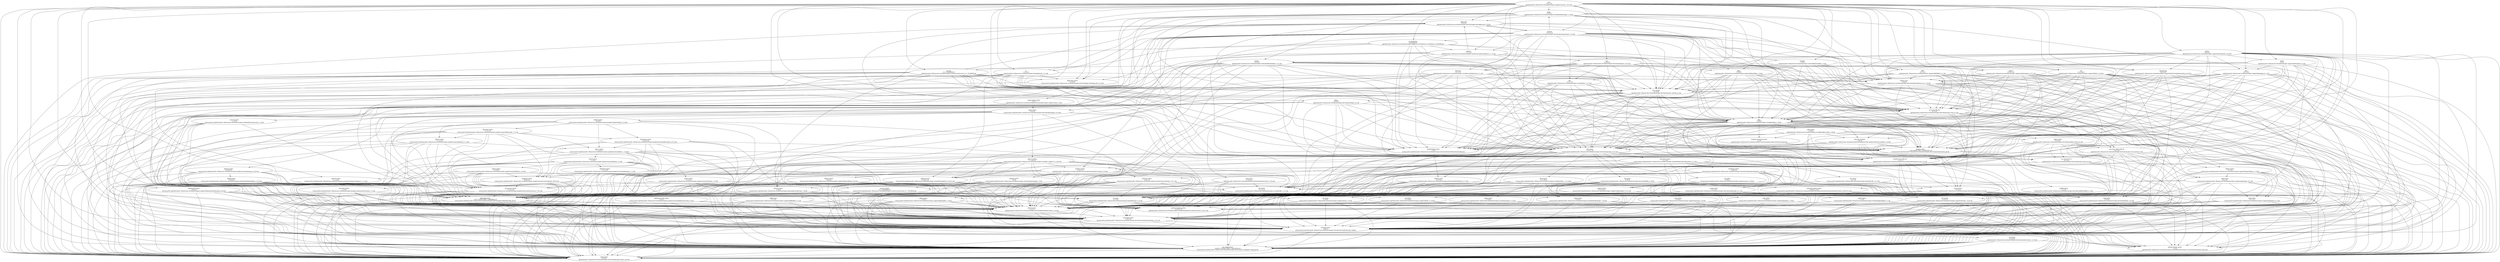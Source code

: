 digraph depends {
"alsa-lib-native" [label="alsa-lib-native\n:1.1.6-r0\nvirtual:native:/opt/dreyna/lts-18/layers/oe-core/meta/recipes-multimedia/alsa/alsa-lib_1.1.6.bb"]
"alsa-lib-native" -> "autoconf-native"
"alsa-lib-native" -> "automake-native"
"alsa-lib-native" -> "gnu-config-native"
"alsa-lib-native" -> "libtool-native"
"alsa-lib-native" -> "pkgconfig-native"
"alsa-lib-native" -> "quilt-native"
"attr-native" [label="attr-native\n:2.4.47-r0\nvirtual:native:/opt/dreyna/lts-18/layers/oe-core/meta/recipes-support/attr/attr_2.4.47.bb"]
"attr-native" -> "autoconf-native"
"attr-native" -> "automake-native"
"attr-native" -> "gettext-minimal-native"
"attr-native" -> "gnu-config-native"
"attr-native" -> "libtool-native"
"attr-native" -> "quilt-native"
"autoconf-archive-native" [label="autoconf-archive-native\n:2018.03.13-r0\nvirtual:native:/opt/dreyna/lts-18/layers/oe-core/meta/recipes-devtools/autoconf-archive/autoconf-archive_2018.03.13.bb"]
"autoconf-archive-native" -> "autoconf-native"
"autoconf-archive-native" -> "automake-native"
"autoconf-archive-native" -> "gnu-config-native"
"autoconf-archive-native" -> "libtool-native"
"autoconf-archive-native" -> "quilt-native"
"autoconf-archive-native" -> "xz-native"
"autoconf-native" [label="autoconf-native\n:2.69-r11\nvirtual:native:/opt/dreyna/lts-18/layers/oe-core/meta/recipes-devtools/autoconf/autoconf_2.69.bb"]
"autoconf-native" -> "gnu-config-native"
"autoconf-native" -> "m4-native"
"autoconf-native" -> "quilt-native"
"autoconf-native" -> "texinfo-dummy-native"
"automake-native" [label="automake-native\n:1.16.1-r0\nvirtual:native:/opt/dreyna/lts-18/layers/oe-core/meta/recipes-devtools/automake/automake_1.16.1.bb"]
"automake-native" -> "autoconf-native"
"automake-native" -> "quilt-native"
"automake-native" -> "texinfo-dummy-native"
"binutils-cross-x86_64" [label="binutils-cross-x86_64\n:2.31-r0\n/opt/dreyna/lts-18/layers/oe-core/meta/recipes-devtools/binutils/binutils-cross_2.31.bb"]
"binutils-cross-x86_64" -> "autoconf-native"
"binutils-cross-x86_64" -> "bison-native"
"binutils-cross-x86_64" -> "flex-native"
"binutils-cross-x86_64" -> "gnu-config-native"
"binutils-cross-x86_64" -> "quilt-native"
"binutils-cross-x86_64" -> "texinfo-dummy-native"
"binutils-cross-x86_64" -> "zlib-native"
"bison-native" [label="bison-native\n:3.0.4-r0\nvirtual:native:/opt/dreyna/lts-18/layers/oe-core/meta/recipes-devtools/bison/bison_3.0.4.bb"]
"bison-native" -> "autoconf-native"
"bison-native" -> "automake-native"
"bison-native" -> "flex-native"
"bison-native" -> "gettext-minimal-native"
"bison-native" -> "gnu-config-native"
"bison-native" -> "libtool-native"
"bison-native" -> "quilt-native"
"bison-native" -> "texinfo-dummy-native"
"bison-native" -> "xz-native"
"bzip2" [label="bzip2\n:1.0.6-r5\n/opt/dreyna/lts-18/layers/oe-core/meta/recipes-extended/bzip2/bzip2_1.0.6.bb"]
"bzip2" -> "autoconf-native"
"bzip2" -> "automake-native"
"bzip2" -> "binutils-cross-x86_64"
"bzip2" -> "dwarfsrcfiles-native"
"bzip2" -> "gcc-cross-x86_64"
"bzip2" -> "gcc-runtime"
"bzip2" -> "glibc"
"bzip2" -> "gnu-config-native"
"bzip2" -> "libtool-cross"
"bzip2" -> "libtool-native"
"bzip2" -> "opkg-utils"
"bzip2" -> "opkg-utils-native"
"bzip2" -> "pseudo-native"
"bzip2" -> "quilt-native"
"bzip2" -> "rpm-native"
"bzip2-native" [label="bzip2-native\n:1.0.6-r5\nvirtual:native:/opt/dreyna/lts-18/layers/oe-core/meta/recipes-extended/bzip2/bzip2_1.0.6.bb"]
"bzip2-native" -> "autoconf-native"
"bzip2-native" -> "automake-native"
"bzip2-native" -> "gnu-config-native"
"bzip2-native" -> "libtool-native"
"bzip2-native" -> "quilt-native"
"ca-certificates" [label="ca-certificates\n:20180409-r0\n/opt/dreyna/lts-18/layers/oe-core/meta/recipes-support/ca-certificates/ca-certificates_20180409.bb"]
"ca-certificates" -> "debianutils-native"
"ca-certificates" -> "dwarfsrcfiles-native"
"ca-certificates" -> "gcc-cross-x86_64"
"ca-certificates" -> "gcc-runtime"
"ca-certificates" -> "glibc"
"ca-certificates" -> "openssl"
"ca-certificates" -> "openssl-native"
"ca-certificates" -> "pseudo-native"
"ca-certificates" -> "quilt-native"
"ca-certificates" -> "rpm-native"
"curl" [label="curl\n:7.61.0-r0\n/opt/dreyna/lts-18/layers/oe-core/meta/recipes-support/curl/curl_7.61.0.bb"]
"curl" -> "autoconf-native"
"curl" -> "automake-native"
"curl" -> "binutils-cross-x86_64"
"curl" -> "bzip2"
"curl" -> "ca-certificates"
"curl" -> "db"
"curl" -> "dwarfsrcfiles-native"
"curl" -> "gcc-cross-x86_64"
"curl" -> "gcc-runtime"
"curl" -> "gdbm"
"curl" -> "glibc"
"curl" -> "gmp"
"curl" -> "gnu-config-native"
"curl" -> "gnutls"
"curl" -> "libffi"
"curl" -> "libgcc"
"curl" -> "libidn2"
"curl" -> "libtool-cross"
"curl" -> "libtool-native"
"curl" -> "libunistring"
"curl" -> "libxcrypt"
"curl" -> "linux-libc-headers"
"curl" -> "ncurses"
"curl" -> "nettle"
"curl" -> "openssl"
"curl" -> "opkg-utils"
"curl" -> "opkg-utils-native"
"curl" -> "perl"
"curl" -> "pkgconfig-native"
"curl" -> "pseudo-native"
"curl" -> "python3"
"curl" -> "quilt-native"
"curl" -> "readline"
"curl" -> "rpm-native"
"curl" -> "sqlite3"
"curl" -> "xz"
"curl" -> "zlib"
"db" [label="db\n1:5.3.28-r1\n/opt/dreyna/lts-18/layers/oe-core/meta/recipes-support/db/db_5.3.28.bb"]
"db" -> "autoconf-native"
"db" -> "automake-native"
"db" -> "binutils-cross-x86_64"
"db" -> "dwarfsrcfiles-native"
"db" -> "gcc-cross-x86_64"
"db" -> "gcc-runtime"
"db" -> "glibc"
"db" -> "gnu-config-native"
"db" -> "libtool-cross"
"db" -> "libtool-native"
"db" -> "pseudo-native"
"db" -> "quilt-native"
"db" -> "rpm-native"
"db-native" [label="db-native\n1:5.3.28-r1\nvirtual:native:/opt/dreyna/lts-18/layers/oe-core/meta/recipes-support/db/db_5.3.28.bb"]
"db-native" -> "autoconf-native"
"db-native" -> "automake-native"
"db-native" -> "gnu-config-native"
"db-native" -> "libtool-native"
"db-native" -> "quilt-native"
"dbus-native" [label="dbus-native\n:1.12.10-r0\nvirtual:native:/opt/dreyna/lts-18/layers/oe-core/meta/recipes-core/dbus/dbus_1.12.10.bb"]
"dbus-native" -> "autoconf-archive-native"
"dbus-native" -> "autoconf-native"
"dbus-native" -> "automake-native"
"dbus-native" -> "expat-native"
"dbus-native" -> "gettext-minimal-native"
"dbus-native" -> "gnu-config-native"
"dbus-native" -> "libtool-native"
"dbus-native" -> "pkgconfig-native"
"dbus-native" -> "quilt-native"
"debianutils-native" [label="debianutils-native\n:4.8.6-r0\nvirtual:native:/opt/dreyna/lts-18/layers/oe-core/meta/recipes-support/debianutils/debianutils_4.8.6.bb"]
"debianutils-native" -> "autoconf-native"
"debianutils-native" -> "automake-native"
"debianutils-native" -> "gnu-config-native"
"debianutils-native" -> "libtool-native"
"debianutils-native" -> "quilt-native"
"debianutils-native" -> "xz-native"
"dtc-native" [label="dtc-native\n:1.4.7-r0\nvirtual:native:/opt/dreyna/lts-18/layers/oe-core/meta/recipes-kernel/dtc/dtc_1.4.7.bb"]
"dtc-native" -> "bison-native"
"dtc-native" -> "flex-native"
"dtc-native" -> "quilt-native"
"dwarfsrcfiles-native" [label="dwarfsrcfiles-native\n:1.0-r0\nvirtual:native:/opt/dreyna/lts-18/layers/oe-core/meta/recipes-devtools/dwarfsrcfiles/dwarfsrcfiles.bb"]
"dwarfsrcfiles-native" -> "elfutils-native"
"dwarfsrcfiles-native" -> "quilt-native"
"e2fsprogs-native" [label="e2fsprogs-native\n:1.44.3-r0\nvirtual:native:/opt/dreyna/lts-18/layers/oe-core/meta/recipes-devtools/e2fsprogs/e2fsprogs_1.44.3.bb"]
"e2fsprogs-native" -> "attr-native"
"e2fsprogs-native" -> "autoconf-native"
"e2fsprogs-native" -> "automake-native"
"e2fsprogs-native" -> "gettext-minimal-native"
"e2fsprogs-native" -> "gnu-config-native"
"e2fsprogs-native" -> "libtool-native"
"e2fsprogs-native" -> "pkgconfig-native"
"e2fsprogs-native" -> "quilt-native"
"e2fsprogs-native" -> "texinfo-dummy-native"
"e2fsprogs-native" -> "util-linux-native"
"elfutils-native" [label="elfutils-native\n:0.175-r0\nvirtual:native:/opt/dreyna/lts-18/layers/oe-core/meta/recipes-devtools/elfutils/elfutils_0.175.bb"]
"elfutils-native" -> "autoconf-native"
"elfutils-native" -> "automake-native"
"elfutils-native" -> "gettext-minimal-native"
"elfutils-native" -> "gnu-config-native"
"elfutils-native" -> "libtool-native"
"elfutils-native" -> "quilt-native"
"elfutils-native" -> "zlib-native"
"expat-native" [label="expat-native\n:2.2.6-r0\nvirtual:native:/opt/dreyna/lts-18/layers/oe-core/meta/recipes-core/expat/expat_2.2.6.bb"]
"expat-native" -> "autoconf-native"
"expat-native" -> "automake-native"
"expat-native" -> "gnu-config-native"
"expat-native" -> "libtool-native"
"expat-native" -> "quilt-native"
"file-native" [label="file-native\n:5.34-r0\nvirtual:native:/opt/dreyna/lts-18/layers/oe-core/meta/recipes-devtools/file/file_5.34.bb"]
"file-native" -> "autoconf-native"
"file-native" -> "automake-native"
"file-native" -> "gnu-config-native"
"file-native" -> "libtool-native"
"file-native" -> "quilt-native"
"file-native" -> "zlib-native"
"flex-native" [label="flex-native\n:2.6.0-r0\nvirtual:native:/opt/dreyna/lts-18/layers/oe-core/meta/recipes-devtools/flex/flex_2.6.0.bb"]
"flex-native" -> "autoconf-native"
"flex-native" -> "automake-native"
"flex-native" -> "gettext-minimal-native"
"flex-native" -> "gnu-config-native"
"flex-native" -> "libtool-native"
"flex-native" -> "quilt-native"
"flex-native" -> "texinfo-dummy-native"
"gcc-cross-initial-x86_64" [label="gcc-cross-initial-x86_64\n:8.2.0-r0\n/opt/dreyna/lts-18/layers/oe-core/meta/recipes-devtools/gcc/gcc-cross-initial_8.2.bb"]
"gcc-cross-initial-x86_64" -> "autoconf-native"
"gcc-cross-initial-x86_64" -> "binutils-cross-x86_64"
"gcc-cross-initial-x86_64" -> "flex-native"
"gcc-cross-initial-x86_64" -> "gcc-source-8.2.0"
"gcc-cross-initial-x86_64" -> "gmp-native"
"gcc-cross-initial-x86_64" -> "gnu-config-native"
"gcc-cross-initial-x86_64" -> "libmpc-native"
"gcc-cross-initial-x86_64" -> "mpfr-native"
"gcc-cross-initial-x86_64" -> "texinfo-dummy-native"
"gcc-cross-initial-x86_64" -> "zlib-native"
"gcc-cross-x86_64" [label="gcc-cross-x86_64\n:8.2.0-r0\n/opt/dreyna/lts-18/layers/oe-core/meta/recipes-devtools/gcc/gcc-cross_8.2.bb"]
"gcc-cross-x86_64" -> "autoconf-native"
"gcc-cross-x86_64" -> "automake-native"
"gcc-cross-x86_64" -> "binutils-cross-x86_64"
"gcc-cross-x86_64" -> "flex-native"
"gcc-cross-x86_64" -> "gcc-source-8.2.0"
"gcc-cross-x86_64" -> "glibc"
"gcc-cross-x86_64" -> "gmp-native"
"gcc-cross-x86_64" -> "gnu-config-native"
"gcc-cross-x86_64" -> "libmpc-native"
"gcc-cross-x86_64" -> "libtool-native"
"gcc-cross-x86_64" -> "linux-libc-headers"
"gcc-cross-x86_64" -> "mpfr-native"
"gcc-cross-x86_64" -> "texinfo-dummy-native"
"gcc-cross-x86_64" -> "zlib-native"
"gcc-runtime" [label="gcc-runtime\n:8.2.0-r0\n/opt/dreyna/lts-18/layers/oe-core/meta/recipes-devtools/gcc/gcc-runtime_8.2.bb"]
"gcc-runtime" -> "autoconf-native"
"gcc-runtime" -> "automake-native"
"gcc-runtime" -> "binutils-cross-x86_64"
"gcc-runtime" -> "dwarfsrcfiles-native"
"gcc-runtime" -> "gcc-cross-x86_64"
"gcc-runtime" -> "gcc-source-8.2.0"
"gcc-runtime" -> "glibc"
"gcc-runtime" -> "gnu-config-native"
"gcc-runtime" -> "libgcc"
"gcc-runtime" -> "libtool-native"
"gcc-runtime" -> "pseudo-native"
"gcc-runtime" -> "rpm-native"
"gcc-source-8.2.0" [label="gcc-source-8.2.0\n:8.2.0-r0\n/opt/dreyna/lts-18/layers/oe-core/meta/recipes-devtools/gcc/gcc-source_8.2.bb"]
"gcc-source-8.2.0" -> "autoconf-native"
"gcc-source-8.2.0" -> "gnu-config-native"
"gcc-source-8.2.0" -> "quilt-native"
"gcc-source-8.2.0" -> "xz-native"
"gdbm" [label="gdbm\n:1.18-r0\n/opt/dreyna/lts-18/layers/oe-core/meta/recipes-support/gdbm/gdbm_1.18.bb"]
"gdbm" -> "autoconf-native"
"gdbm" -> "automake-native"
"gdbm" -> "binutils-cross-x86_64"
"gdbm" -> "dwarfsrcfiles-native"
"gdbm" -> "gcc-cross-x86_64"
"gdbm" -> "gcc-runtime"
"gdbm" -> "gettext-native"
"gdbm" -> "glibc"
"gdbm" -> "gnu-config-native"
"gdbm" -> "libtool-cross"
"gdbm" -> "libtool-native"
"gdbm" -> "pseudo-native"
"gdbm" -> "quilt-native"
"gdbm" -> "rpm-native"
"gdbm-native" [label="gdbm-native\n:1.18-r0\nvirtual:native:/opt/dreyna/lts-18/layers/oe-core/meta/recipes-support/gdbm/gdbm_1.18.bb"]
"gdbm-native" -> "autoconf-native"
"gdbm-native" -> "automake-native"
"gdbm-native" -> "gettext-minimal-native"
"gdbm-native" -> "gnu-config-native"
"gdbm-native" -> "libtool-native"
"gdbm-native" -> "quilt-native"
"gdbm-native" -> "texinfo-dummy-native"
"gettext-minimal-native" [label="gettext-minimal-native\n:0.19.8.1-r0\n/opt/dreyna/lts-18/layers/oe-core/meta/recipes-core/gettext/gettext-minimal-native_0.19.8.1.bb"]
"gettext-minimal-native" -> "quilt-native"
"gettext-native" [label="gettext-native\n:0.19.8.1-r0\nvirtual:native:/opt/dreyna/lts-18/layers/oe-core/meta/recipes-core/gettext/gettext_0.19.8.1.bb"]
"gettext-native" -> "autoconf-native"
"gettext-native" -> "automake-native"
"gettext-native" -> "bison-native"
"gettext-native" -> "gettext-minimal-native"
"gettext-native" -> "gnu-config-native"
"gettext-native" -> "libtool-native"
"gettext-native" -> "pkgconfig-native"
"gettext-native" -> "quilt-native"
"gettext-native" -> "texinfo-dummy-native"
"glib-2.0-native" [label="glib-2.0-native\n1:2.58.0-r0\nvirtual:native:/opt/dreyna/lts-18/layers/oe-core/meta/recipes-core/glib-2.0/glib-2.0_2.58.0.bb"]
"glib-2.0-native" -> "autoconf-native"
"glib-2.0-native" -> "automake-native"
"glib-2.0-native" -> "gettext-minimal-native"
"glib-2.0-native" -> "gettext-native"
"glib-2.0-native" -> "gnu-config-native"
"glib-2.0-native" -> "gtk-doc-native"
"glib-2.0-native" -> "libffi-native"
"glib-2.0-native" -> "libpcre-native"
"glib-2.0-native" -> "libtool-native"
"glib-2.0-native" -> "pkgconfig-native"
"glib-2.0-native" -> "python3-native"
"glib-2.0-native" -> "quilt-native"
"glib-2.0-native" -> "util-linux-native"
"glib-2.0-native" -> "xz-native"
"glib-2.0-native" -> "zlib-native"
"glibc" [label="glibc\n:2.28-r0\n/opt/dreyna/lts-18/layers/oe-core/meta/recipes-core/glibc/glibc_2.28.bb"]
"glibc" -> "autoconf-native"
"glibc" -> "automake-native"
"glibc" -> "binutils-cross-x86_64"
"glibc" -> "bison-native"
"glibc" -> "dwarfsrcfiles-native"
"glibc" -> "gcc-cross-initial-x86_64"
"glibc" -> "glibc-initial"
"glibc" -> "gnu-config-native"
"glibc" -> "gperf-native"
"glibc" -> "libgcc-initial"
"glibc" -> "libtool-native"
"glibc" -> "linux-libc-headers"
"glibc" -> "make-native"
"glibc" -> "pseudo-native"
"glibc" -> "quilt-native"
"glibc" -> "rpm-native"
"glibc" -> "systemd-systemctl-native"
"glibc-initial" [label="glibc-initial\n:2.28-r0\n/opt/dreyna/lts-18/layers/oe-core/meta/recipes-core/glibc/glibc-initial_2.28.bb"]
"glibc-initial" -> "autoconf-native"
"glibc-initial" -> "automake-native"
"glibc-initial" -> "binutils-cross-x86_64"
"glibc-initial" -> "bison-native"
"glibc-initial" -> "gcc-cross-initial-x86_64"
"glibc-initial" -> "gnu-config-native"
"glibc-initial" -> "libgcc-initial"
"glibc-initial" -> "libtool-native"
"glibc-initial" -> "linux-libc-headers"
"glibc-initial" -> "make-native"
"glibc-initial" -> "pseudo-native"
"glibc-initial" -> "quilt-native"
"glibc-initial" -> "systemd-systemctl-native"
"gmp" [label="gmp\n:6.1.2-r0\n/opt/dreyna/lts-18/layers/oe-core/meta/recipes-support/gmp/gmp_6.1.2.bb"]
"gmp" -> "autoconf-native"
"gmp" -> "automake-native"
"gmp" -> "binutils-cross-x86_64"
"gmp" -> "dwarfsrcfiles-native"
"gmp" -> "gcc-cross-x86_64"
"gmp" -> "gcc-runtime"
"gmp" -> "glibc"
"gmp" -> "gnu-config-native"
"gmp" -> "libtool-cross"
"gmp" -> "libtool-native"
"gmp" -> "pseudo-native"
"gmp" -> "quilt-native"
"gmp" -> "rpm-native"
"gmp-native" [label="gmp-native\n:6.1.2-r0\nvirtual:native:/opt/dreyna/lts-18/layers/oe-core/meta/recipes-support/gmp/gmp_6.1.2.bb"]
"gmp-native" -> "autoconf-native"
"gmp-native" -> "automake-native"
"gmp-native" -> "gnu-config-native"
"gmp-native" -> "libtool-native"
"gmp-native" -> "quilt-native"
"gmp-native" -> "texinfo-dummy-native"
"gnu-config-native" [label="gnu-config-native\n:20180713+gitAUTOINC+30d53fc428-r0\nvirtual:native:/opt/dreyna/lts-18/layers/oe-core/meta/recipes-devtools/gnu-config/gnu-config_git.bb"]
"gnu-config-native" -> "quilt-native"
"gnutls" [label="gnutls\n:3.6.4-r0\n/opt/dreyna/lts-18/layers/oe-core/meta/recipes-support/gnutls/gnutls_3.6.4.bb"]
"gnutls" -> "autoconf-native"
"gnutls" -> "automake-native"
"gnutls" -> "binutils-cross-x86_64"
"gnutls" -> "dwarfsrcfiles-native"
"gnutls" -> "gcc-cross-x86_64"
"gnutls" -> "gcc-runtime"
"gnutls" -> "gettext-native"
"gnutls" -> "glibc"
"gnutls" -> "gmp"
"gnutls" -> "gnu-config-native"
"gnutls" -> "gtk-doc-native"
"gnutls" -> "libidn2"
"gnutls" -> "libtool-cross"
"gnutls" -> "libtool-native"
"gnutls" -> "libunistring"
"gnutls" -> "nettle"
"gnutls" -> "pkgconfig-native"
"gnutls" -> "pseudo-native"
"gnutls" -> "python3-native"
"gnutls" -> "quilt-native"
"gnutls" -> "rpm-native"
"gnutls" -> "xz-native"
"gperf-native" [label="gperf-native\n:3.1-r0\nvirtual:native:/opt/dreyna/lts-18/layers/oe-core/meta/recipes-extended/gperf/gperf_3.1.bb"]
"gperf-native" -> "autoconf-native"
"gperf-native" -> "automake-native"
"gperf-native" -> "gnu-config-native"
"gperf-native" -> "libtool-native"
"gperf-native" -> "quilt-native"
"gtk-doc-native" [label="gtk-doc-native\n:1.29-r0\nvirtual:native:/opt/dreyna/lts-18/layers/oe-core/meta/recipes-gnome/gtk-doc/gtk-doc_1.29.bb"]
"gtk-doc-native" -> "autoconf-native"
"gtk-doc-native" -> "automake-native"
"gtk-doc-native" -> "gnu-config-native"
"gtk-doc-native" -> "libtool-native"
"gtk-doc-native" -> "pkgconfig-native"
"gtk-doc-native" -> "quilt-native"
"gtk-doc-native" -> "xz-native"
"libarchive-native" [label="libarchive-native\n:3.3.3-r0\nvirtual:native:/opt/dreyna/lts-18/layers/oe-core/meta/recipes-extended/libarchive/libarchive_3.3.3.bb"]
"libarchive-native" -> "autoconf-native"
"libarchive-native" -> "automake-native"
"libarchive-native" -> "bzip2-native"
"libarchive-native" -> "e2fsprogs-native"
"libarchive-native" -> "gnu-config-native"
"libarchive-native" -> "libtool-native"
"libarchive-native" -> "lzo-native"
"libarchive-native" -> "pkgconfig-native"
"libarchive-native" -> "quilt-native"
"libarchive-native" -> "xz-native"
"libarchive-native" -> "zlib-native"
"libffi" [label="libffi\n:3.2.1-r0\n/opt/dreyna/lts-18/layers/oe-core/meta/recipes-support/libffi/libffi_3.2.1.bb"]
"libffi" -> "autoconf-native"
"libffi" -> "automake-native"
"libffi" -> "binutils-cross-x86_64"
"libffi" -> "dwarfsrcfiles-native"
"libffi" -> "gcc-cross-x86_64"
"libffi" -> "gcc-runtime"
"libffi" -> "glibc"
"libffi" -> "gnu-config-native"
"libffi" -> "libtool-cross"
"libffi" -> "libtool-native"
"libffi" -> "pseudo-native"
"libffi" -> "quilt-native"
"libffi" -> "rpm-native"
"libffi-native" [label="libffi-native\n:3.2.1-r0\nvirtual:native:/opt/dreyna/lts-18/layers/oe-core/meta/recipes-support/libffi/libffi_3.2.1.bb"]
"libffi-native" -> "autoconf-native"
"libffi-native" -> "automake-native"
"libffi-native" -> "gnu-config-native"
"libffi-native" -> "libtool-native"
"libffi-native" -> "quilt-native"
"libffi-native" -> "texinfo-dummy-native"
"libgcc" [label="libgcc\n:8.2.0-r0\n/opt/dreyna/lts-18/layers/oe-core/meta/recipes-devtools/gcc/libgcc_8.2.bb"]
"libgcc" -> "autoconf-native"
"libgcc" -> "automake-native"
"libgcc" -> "binutils-cross-x86_64"
"libgcc" -> "dwarfsrcfiles-native"
"libgcc" -> "gcc-cross-x86_64"
"libgcc" -> "gcc-source-8.2.0"
"libgcc" -> "glibc"
"libgcc" -> "gnu-config-native"
"libgcc" -> "libtool-native"
"libgcc" -> "pseudo-native"
"libgcc" -> "rpm-native"
"libgcc-initial" [label="libgcc-initial\n:8.2.0-r0\n/opt/dreyna/lts-18/layers/oe-core/meta/recipes-devtools/gcc/libgcc-initial_8.2.bb"]
"libgcc-initial" -> "autoconf-native"
"libgcc-initial" -> "automake-native"
"libgcc-initial" -> "binutils-cross-x86_64"
"libgcc-initial" -> "gcc-cross-initial-x86_64"
"libgcc-initial" -> "gcc-source-8.2.0"
"libgcc-initial" -> "gnu-config-native"
"libgcc-initial" -> "libtool-native"
"libgcc-initial" -> "pseudo-native"
"libidn2" [label="libidn2\n:2.0.5-r0\n/opt/dreyna/lts-18/layers/oe-core/meta/recipes-extended/libidn/libidn2_2.0.5.bb"]
"libidn2" -> "autoconf-native"
"libidn2" -> "automake-native"
"libidn2" -> "binutils-cross-x86_64"
"libidn2" -> "dwarfsrcfiles-native"
"libidn2" -> "gcc-cross-x86_64"
"libidn2" -> "gcc-runtime"
"libidn2" -> "gettext-native"
"libidn2" -> "glibc"
"libidn2" -> "gnu-config-native"
"libidn2" -> "gtk-doc-native"
"libidn2" -> "libtool-cross"
"libidn2" -> "libtool-native"
"libidn2" -> "libunistring"
"libidn2" -> "pkgconfig-native"
"libidn2" -> "pseudo-native"
"libidn2" -> "python3-native"
"libidn2" -> "quilt-native"
"libidn2" -> "rpm-native"
"libmpc-native" [label="libmpc-native\n:1.1.0-r0\nvirtual:native:/opt/dreyna/lts-18/layers/oe-core/meta/recipes-support/libmpc/libmpc_1.1.0.bb"]
"libmpc-native" -> "autoconf-native"
"libmpc-native" -> "automake-native"
"libmpc-native" -> "gmp-native"
"libmpc-native" -> "gnu-config-native"
"libmpc-native" -> "libtool-native"
"libmpc-native" -> "mpfr-native"
"libmpc-native" -> "quilt-native"
"libmpc-native" -> "texinfo-dummy-native"
"libpcre-native" [label="libpcre-native\n:8.42-r0\nvirtual:native:/opt/dreyna/lts-18/layers/oe-core/meta/recipes-support/libpcre/libpcre_8.42.bb"]
"libpcre-native" -> "autoconf-native"
"libpcre-native" -> "automake-native"
"libpcre-native" -> "gnu-config-native"
"libpcre-native" -> "libtool-native"
"libpcre-native" -> "quilt-native"
"libpcre-native" -> "zlib-native"
"libpng-native" [label="libpng-native\n:1.6.35-r0\nvirtual:native:/opt/dreyna/lts-18/layers/oe-core/meta/recipes-multimedia/libpng/libpng_1.6.35.bb"]
"libpng-native" -> "autoconf-native"
"libpng-native" -> "automake-native"
"libpng-native" -> "gnu-config-native"
"libpng-native" -> "libtool-native"
"libpng-native" -> "pkgconfig-native"
"libpng-native" -> "quilt-native"
"libpng-native" -> "xz-native"
"libpng-native" -> "zlib-native"
"libpthread-stubs-native" [label="libpthread-stubs-native\n:0.4-r0\nvirtual:native:/opt/dreyna/lts-18/layers/oe-core/meta/recipes-graphics/xorg-lib/libpthread-stubs_0.4.bb"]
"libpthread-stubs-native" -> "autoconf-native"
"libpthread-stubs-native" -> "automake-native"
"libpthread-stubs-native" -> "gnu-config-native"
"libpthread-stubs-native" -> "libtool-native"
"libpthread-stubs-native" -> "quilt-native"
"libsdl2-native" [label="libsdl2-native\n:2.0.8-r0\nvirtual:native:/opt/dreyna/lts-18/layers/oe-core/meta/recipes-graphics/libsdl2/libsdl2_2.0.8.bb"]
"libsdl2-native" -> "autoconf-native"
"libsdl2-native" -> "automake-native"
"libsdl2-native" -> "gnu-config-native"
"libsdl2-native" -> "libtool-native"
"libsdl2-native" -> "libx11-native"
"libsdl2-native" -> "libxext-native"
"libsdl2-native" -> "libxrandr-native"
"libsdl2-native" -> "libxrender-native"
"libsdl2-native" -> "pkgconfig-native"
"libsdl2-native" -> "quilt-native"
"libtool-cross" [label="libtool-cross\n:2.4.6-r0\n/opt/dreyna/lts-18/layers/oe-core/meta/recipes-devtools/libtool/libtool-cross_2.4.6.bb"]
"libtool-cross" -> "autoconf-native"
"libtool-cross" -> "automake-native"
"libtool-cross" -> "binutils-cross-x86_64"
"libtool-cross" -> "gcc-cross-x86_64"
"libtool-cross" -> "gcc-runtime"
"libtool-cross" -> "glibc"
"libtool-cross" -> "gnu-config-native"
"libtool-cross" -> "libtool-native"
"libtool-cross" -> "pseudo-native"
"libtool-cross" -> "quilt-native"
"libtool-cross" -> "texinfo-dummy-native"
"libtool-native" [label="libtool-native\n:2.4.6-r0\n/opt/dreyna/lts-18/layers/oe-core/meta/recipes-devtools/libtool/libtool-native_2.4.6.bb"]
"libtool-native" -> "autoconf-native"
"libtool-native" -> "automake-native"
"libtool-native" -> "gnu-config-native"
"libtool-native" -> "quilt-native"
"libtool-native" -> "texinfo-dummy-native"
"libunistring" [label="libunistring\n:0.9.10-r0\n/opt/dreyna/lts-18/layers/oe-core/meta/recipes-support/libunistring/libunistring_0.9.10.bb"]
"libunistring" -> "autoconf-native"
"libunistring" -> "automake-native"
"libunistring" -> "binutils-cross-x86_64"
"libunistring" -> "dwarfsrcfiles-native"
"libunistring" -> "gcc-cross-x86_64"
"libunistring" -> "gcc-runtime"
"libunistring" -> "glibc"
"libunistring" -> "gnu-config-native"
"libunistring" -> "libtool-cross"
"libunistring" -> "libtool-native"
"libunistring" -> "pseudo-native"
"libunistring" -> "quilt-native"
"libunistring" -> "rpm-native"
"libx11-native" [label="libx11-native\n1:1.6.6-r0\nvirtual:native:/opt/dreyna/lts-18/layers/oe-core/meta/recipes-graphics/xorg-lib/libx11_1.6.6.bb"]
"libx11-native" -> "autoconf-native"
"libx11-native" -> "automake-native"
"libx11-native" -> "gettext-minimal-native"
"libx11-native" -> "gnu-config-native"
"libx11-native" -> "libtool-native"
"libx11-native" -> "libxcb-native"
"libx11-native" -> "pkgconfig-native"
"libx11-native" -> "quilt-native"
"libx11-native" -> "util-macros-native"
"libx11-native" -> "xorgproto-native"
"libx11-native" -> "xtrans-native"
"libxau-native" [label="libxau-native\n1:1.0.8-r0\nvirtual:native:/opt/dreyna/lts-18/layers/oe-core/meta/recipes-graphics/xorg-lib/libxau_1.0.8.bb"]
"libxau-native" -> "autoconf-native"
"libxau-native" -> "automake-native"
"libxau-native" -> "gettext-minimal-native"
"libxau-native" -> "gnu-config-native"
"libxau-native" -> "libtool-native"
"libxau-native" -> "pkgconfig-native"
"libxau-native" -> "quilt-native"
"libxau-native" -> "util-macros-native"
"libxau-native" -> "xorgproto-native"
"libxcb-native" [label="libxcb-native\n:1.13-r0\nvirtual:native:/opt/dreyna/lts-18/layers/oe-core/meta/recipes-graphics/xorg-lib/libxcb_1.13.bb"]
"libxcb-native" -> "autoconf-native"
"libxcb-native" -> "automake-native"
"libxcb-native" -> "gnu-config-native"
"libxcb-native" -> "libpthread-stubs-native"
"libxcb-native" -> "libtool-native"
"libxcb-native" -> "libxau-native"
"libxcb-native" -> "libxdmcp-native"
"libxcb-native" -> "pkgconfig-native"
"libxcb-native" -> "quilt-native"
"libxcb-native" -> "xcb-proto-native"
"libxcb-native" -> "xorgproto-native"
"libxcrypt" [label="libxcrypt\n:4.1.1-r0\n/opt/dreyna/lts-18/layers/oe-core/meta/recipes-core/libxcrypt/libxcrypt_4.1.1.bb"]
"libxcrypt" -> "autoconf-native"
"libxcrypt" -> "automake-native"
"libxcrypt" -> "binutils-cross-x86_64"
"libxcrypt" -> "dwarfsrcfiles-native"
"libxcrypt" -> "gcc-cross-x86_64"
"libxcrypt" -> "gcc-runtime"
"libxcrypt" -> "glibc"
"libxcrypt" -> "gnu-config-native"
"libxcrypt" -> "libtool-cross"
"libxcrypt" -> "libtool-native"
"libxcrypt" -> "pkgconfig-native"
"libxcrypt" -> "pseudo-native"
"libxcrypt" -> "quilt-native"
"libxcrypt" -> "rpm-native"
"libxdmcp-native" [label="libxdmcp-native\n1:1.1.2-r0\nvirtual:native:/opt/dreyna/lts-18/layers/oe-core/meta/recipes-graphics/xorg-lib/libxdmcp_1.1.2.bb"]
"libxdmcp-native" -> "autoconf-native"
"libxdmcp-native" -> "automake-native"
"libxdmcp-native" -> "gettext-minimal-native"
"libxdmcp-native" -> "gnu-config-native"
"libxdmcp-native" -> "libtool-native"
"libxdmcp-native" -> "pkgconfig-native"
"libxdmcp-native" -> "quilt-native"
"libxdmcp-native" -> "util-macros-native"
"libxdmcp-native" -> "xorgproto-native"
"libxext-native" [label="libxext-native\n1:1.3.3-r0\nvirtual:native:/opt/dreyna/lts-18/layers/oe-core/meta/recipes-graphics/xorg-lib/libxext_1.3.3.bb"]
"libxext-native" -> "autoconf-native"
"libxext-native" -> "automake-native"
"libxext-native" -> "gnu-config-native"
"libxext-native" -> "libtool-native"
"libxext-native" -> "libx11-native"
"libxext-native" -> "pkgconfig-native"
"libxext-native" -> "quilt-native"
"libxext-native" -> "util-macros-native"
"libxext-native" -> "xorgproto-native"
"libxrandr-native" [label="libxrandr-native\n1:1.5.1-r0\nvirtual:native:/opt/dreyna/lts-18/layers/oe-core/meta/recipes-graphics/xorg-lib/libxrandr_1.5.1.bb"]
"libxrandr-native" -> "autoconf-native"
"libxrandr-native" -> "automake-native"
"libxrandr-native" -> "gnu-config-native"
"libxrandr-native" -> "libtool-native"
"libxrandr-native" -> "libx11-native"
"libxrandr-native" -> "libxext-native"
"libxrandr-native" -> "libxrender-native"
"libxrandr-native" -> "pkgconfig-native"
"libxrandr-native" -> "quilt-native"
"libxrandr-native" -> "util-macros-native"
"libxrandr-native" -> "xorgproto-native"
"libxrender-native" [label="libxrender-native\n1:0.9.10-r0\nvirtual:native:/opt/dreyna/lts-18/layers/oe-core/meta/recipes-graphics/xorg-lib/libxrender_0.9.10.bb"]
"libxrender-native" -> "autoconf-native"
"libxrender-native" -> "automake-native"
"libxrender-native" -> "gnu-config-native"
"libxrender-native" -> "libtool-native"
"libxrender-native" -> "libx11-native"
"libxrender-native" -> "pkgconfig-native"
"libxrender-native" -> "quilt-native"
"libxrender-native" -> "util-macros-native"
"libxrender-native" -> "xorgproto-native"
"linux-libc-headers" [label="linux-libc-headers\n:4.18-r0\n/opt/dreyna/lts-18/layers/oe-core/meta/recipes-kernel/linux-libc-headers/linux-libc-headers_4.18.bb"]
"linux-libc-headers" -> "binutils-cross-x86_64"
"linux-libc-headers" -> "bison-native"
"linux-libc-headers" -> "dwarfsrcfiles-native"
"linux-libc-headers" -> "pkgconfig-native"
"linux-libc-headers" -> "pseudo-native"
"linux-libc-headers" -> "quilt-native"
"linux-libc-headers" -> "rpm-native"
"linux-libc-headers" -> "unifdef-native"
"linux-libc-headers" -> "xz-native"
"lzo-native" [label="lzo-native\n:2.10-r0\nvirtual:native:/opt/dreyna/lts-18/layers/oe-core/meta/recipes-support/lzo/lzo_2.10.bb"]
"lzo-native" -> "autoconf-native"
"lzo-native" -> "automake-native"
"lzo-native" -> "gnu-config-native"
"lzo-native" -> "libtool-native"
"lzo-native" -> "quilt-native"
"m4-native" [label="m4-native\n:1.4.18-r0\n/opt/dreyna/lts-18/layers/oe-core/meta/recipes-devtools/m4/m4-native_1.4.18.bb"]
"m4-native" -> "gnu-config-native"
"m4-native" -> "quilt-native"
"m4-native" -> "texinfo-dummy-native"
"make-native" [label="make-native\n:4.2.1-r0\nvirtual:native:/opt/dreyna/lts-18/layers/oe-core/meta/recipes-devtools/make/make_4.2.1.bb"]
"make-native" -> "autoconf-native"
"make-native" -> "automake-native"
"make-native" -> "gettext-minimal-native"
"make-native" -> "gnu-config-native"
"make-native" -> "libtool-native"
"make-native" -> "pkgconfig-native"
"make-native" -> "quilt-native"
"make-native" -> "texinfo-dummy-native"
"mpfr-native" [label="mpfr-native\n:4.0.1-r0\nvirtual:native:/opt/dreyna/lts-18/layers/oe-core/meta/recipes-support/mpfr/mpfr_4.0.1.bb"]
"mpfr-native" -> "autoconf-archive-native"
"mpfr-native" -> "autoconf-native"
"mpfr-native" -> "automake-native"
"mpfr-native" -> "gmp-native"
"mpfr-native" -> "gnu-config-native"
"mpfr-native" -> "libtool-native"
"mpfr-native" -> "quilt-native"
"mpfr-native" -> "texinfo-dummy-native"
"mpfr-native" -> "xz-native"
"ncurses" [label="ncurses\n:6.1+20180630-r0\n/opt/dreyna/lts-18/layers/oe-core/meta/recipes-core/ncurses/ncurses_6.1+20180630.bb"]
"ncurses" -> "autoconf-native"
"ncurses" -> "automake-native"
"ncurses" -> "binutils-cross-x86_64"
"ncurses" -> "dwarfsrcfiles-native"
"ncurses" -> "gcc-cross-x86_64"
"ncurses" -> "gcc-runtime"
"ncurses" -> "glibc"
"ncurses" -> "gnu-config-native"
"ncurses" -> "libtool-cross"
"ncurses" -> "libtool-native"
"ncurses" -> "ncurses-native"
"ncurses" -> "opkg-utils"
"ncurses" -> "opkg-utils-native"
"ncurses" -> "pkgconfig-native"
"ncurses" -> "pseudo-native"
"ncurses" -> "quilt-native"
"ncurses" -> "rpm-native"
"ncurses-native" [label="ncurses-native\n:6.1+20180630-r0\nvirtual:native:/opt/dreyna/lts-18/layers/oe-core/meta/recipes-core/ncurses/ncurses_6.1+20180630.bb"]
"ncurses-native" -> "autoconf-native"
"ncurses-native" -> "automake-native"
"ncurses-native" -> "gnu-config-native"
"ncurses-native" -> "libtool-native"
"ncurses-native" -> "pkgconfig-native"
"ncurses-native" -> "quilt-native"
"nettle" [label="nettle\n:3.4-r0\n/opt/dreyna/lts-18/layers/oe-core/meta/recipes-support/nettle/nettle_3.4.bb"]
"nettle" -> "autoconf-native"
"nettle" -> "automake-native"
"nettle" -> "binutils-cross-x86_64"
"nettle" -> "dwarfsrcfiles-native"
"nettle" -> "gcc-cross-x86_64"
"nettle" -> "gcc-runtime"
"nettle" -> "glibc"
"nettle" -> "gmp"
"nettle" -> "gnu-config-native"
"nettle" -> "libtool-cross"
"nettle" -> "libtool-native"
"nettle" -> "pseudo-native"
"nettle" -> "quilt-native"
"nettle" -> "rpm-native"
"nspr-native" [label="nspr-native\n:4.19-r0\nvirtual:native:/opt/dreyna/lts-18/layers/oe-core/meta/recipes-support/nspr/nspr_4.19.bb"]
"nspr-native" -> "autoconf-native"
"nspr-native" -> "automake-native"
"nspr-native" -> "gnu-config-native"
"nspr-native" -> "libtool-native"
"nspr-native" -> "quilt-native"
"nss-native" [label="nss-native\n:3.39-r0\nvirtual:native:/opt/dreyna/lts-18/layers/oe-core/meta/recipes-support/nss/nss_3.39.bb"]
"nss-native" -> "nspr-native"
"nss-native" -> "quilt-native"
"nss-native" -> "sqlite3-native"
"nss-native" -> "zlib-native"
"openssl" [label="openssl\n:1.1.1a-r0\n/opt/dreyna/lts-18/layers/oe-core/meta/recipes-connectivity/openssl/openssl_1.1.1a.bb"]
"openssl" -> "binutils-cross-x86_64"
"openssl" -> "dwarfsrcfiles-native"
"openssl" -> "gcc-cross-x86_64"
"openssl" -> "gcc-runtime"
"openssl" -> "glibc"
"openssl" -> "opkg-utils"
"openssl" -> "opkg-utils-native"
"openssl" -> "perl"
"openssl" -> "pseudo-native"
"openssl" -> "quilt-native"
"openssl" -> "rpm-native"
"openssl-native" [label="openssl-native\n:1.1.1a-r0\nvirtual:native:/opt/dreyna/lts-18/layers/oe-core/meta/recipes-connectivity/openssl/openssl_1.1.1a.bb"]
"openssl-native" -> "quilt-native"
"opkg-utils" [label="opkg-utils\n:0.3.6-r0\n/opt/dreyna/lts-18/layers/oe-core/meta/recipes-devtools/opkg-utils/opkg-utils_0.3.6.bb"]
"opkg-utils" -> "binutils-cross-x86_64"
"opkg-utils" -> "dwarfsrcfiles-native"
"opkg-utils" -> "gcc-cross-x86_64"
"opkg-utils" -> "gcc-runtime"
"opkg-utils" -> "glibc"
"opkg-utils" -> "pseudo-native"
"opkg-utils" -> "python3"
"opkg-utils" -> "quilt-native"
"opkg-utils" -> "rpm-native"
"opkg-utils-native" [label="opkg-utils-native\n:0.3.6-r0\nvirtual:native:/opt/dreyna/lts-18/layers/oe-core/meta/recipes-devtools/opkg-utils/opkg-utils_0.3.6.bb"]
"opkg-utils-native" -> "quilt-native"
"perl" [label="perl\n:5.24.4-r0\n/opt/dreyna/lts-18/layers/oe-core/meta/recipes-devtools/perl/perl_5.24.4.bb"]
"perl" -> "db"
"perl" -> "dwarfsrcfiles-native"
"perl" -> "gcc-cross-x86_64"
"perl" -> "gcc-runtime"
"perl" -> "gdbm"
"perl" -> "glibc"
"perl" -> "libxcrypt"
"perl" -> "perl-native"
"perl" -> "pseudo-native"
"perl" -> "quilt-native"
"perl" -> "rpm-native"
"perl" -> "xz-native"
"perl" -> "zlib"
"perl-native" [label="perl-native\n:5.24.4-r0\n/opt/dreyna/lts-18/layers/oe-core/meta/recipes-devtools/perl/perl-native_5.24.4.bb"]
"perl-native" -> "db-native"
"perl-native" -> "gdbm-native"
"perl-native" -> "quilt-native"
"perl-native" -> "xz-native"
"perl-native" -> "zlib-native"
"pixman-native" [label="pixman-native\n1:0.34.0-r0\nvirtual:native:/opt/dreyna/lts-18/layers/oe-core/meta/recipes-graphics/xorg-lib/pixman_0.34.0.bb"]
"pixman-native" -> "autoconf-native"
"pixman-native" -> "automake-native"
"pixman-native" -> "gnu-config-native"
"pixman-native" -> "libpng-native"
"pixman-native" -> "libtool-native"
"pixman-native" -> "pkgconfig-native"
"pixman-native" -> "quilt-native"
"pixman-native" -> "util-macros-native"
"pixman-native" -> "zlib-native"
"pkgconfig-native" [label="pkgconfig-native\n:0.29.2+gitAUTOINC+edf8e6f0ea-r0\nvirtual:native:/opt/dreyna/lts-18/layers/oe-core/meta/recipes-devtools/pkgconfig/pkgconfig_git.bb"]
"pkgconfig-native" -> "autoconf-native"
"pkgconfig-native" -> "automake-native"
"pkgconfig-native" -> "gnu-config-native"
"pkgconfig-native" -> "libtool-native"
"pkgconfig-native" -> "quilt-native"
"popt-native" [label="popt-native\n:1.16-r3\nvirtual:native:/opt/dreyna/lts-18/layers/oe-core/meta/recipes-support/popt/popt_1.16.bb"]
"popt-native" -> "autoconf-native"
"popt-native" -> "automake-native"
"popt-native" -> "gettext-minimal-native"
"popt-native" -> "gnu-config-native"
"popt-native" -> "libtool-native"
"popt-native" -> "quilt-native"
"pseudo-native" [label="pseudo-native\n:1.9.0+gitAUTOINC+6294b344e5-r0\nvirtual:native:/opt/dreyna/lts-18/layers/oe-core/meta/recipes-devtools/pseudo/pseudo_git.bb"]
"pseudo-native" -> "attr-native"
"pseudo-native" -> "quilt-native"
"pseudo-native" -> "sqlite3-native"
"python3" [label="python3\n:3.5.6-r1.0\n/opt/dreyna/lts-18/layers/oe-core/meta/recipes-devtools/python/python3_3.5.6.bb"]
"python3" -> "autoconf-native"
"python3" -> "automake-native"
"python3" -> "bzip2"
"python3" -> "ca-certificates"
"python3" -> "dwarfsrcfiles-native"
"python3" -> "gcc-cross-x86_64"
"python3" -> "gcc-runtime"
"python3" -> "gdbm"
"python3" -> "glibc"
"python3" -> "gnu-config-native"
"python3" -> "libffi"
"python3" -> "libtool-cross"
"python3" -> "libtool-native"
"python3" -> "libxcrypt"
"python3" -> "openssl"
"python3" -> "opkg-utils"
"python3" -> "opkg-utils-native"
"python3" -> "pkgconfig-native"
"python3" -> "pseudo-native"
"python3" -> "python3-native"
"python3" -> "qemu-helper-native"
"python3" -> "qemu-native"
"python3" -> "quilt-native"
"python3" -> "readline"
"python3" -> "rpm-native"
"python3" -> "sqlite3"
"python3" -> "xz"
"python3" -> "xz-native"
"python3" -> "zlib"
"python3-native" [label="python3-native\n:3.5.6-r1.0\n/opt/dreyna/lts-18/layers/oe-core/meta/recipes-devtools/python/python3-native_3.5.6.bb"]
"python3-native" -> "autoconf-native"
"python3-native" -> "automake-native"
"python3-native" -> "bzip2-native"
"python3-native" -> "gdbm-native"
"python3-native" -> "gnu-config-native"
"python3-native" -> "libtool-native"
"python3-native" -> "openssl-native"
"python3-native" -> "pkgconfig-native"
"python3-native" -> "quilt-native"
"python3-native" -> "readline-native"
"python3-native" -> "sqlite3-native"
"python3-native" -> "xz-native"
"python3-native" -> "zlib-native"
"qemu-helper-native" [label="qemu-helper-native\n:1.0-r1\n/opt/dreyna/lts-18/layers/oe-core/meta/recipes-devtools/qemu/qemu-helper-native_1.0.bb"]
"qemu-helper-native" -> "qemu-native"
"qemu-helper-native" -> "quilt-native"
"qemu-native" [label="qemu-native\n:3.0.0-r0\nvirtual:native:/opt/dreyna/lts-18/layers/oe-core/meta/recipes-devtools/qemu/qemu_3.0.0.bb"]
"qemu-native" -> "alsa-lib-native"
"qemu-native" -> "dtc-native"
"qemu-native" -> "glib-2.0-native"
"qemu-native" -> "libsdl2-native"
"qemu-native" -> "pixman-native"
"qemu-native" -> "pkgconfig-native"
"qemu-native" -> "quilt-native"
"qemu-native" -> "xz-native"
"qemu-native" -> "zlib-native"
"quilt-native" [label="quilt-native\n:0.65-r0\n/opt/dreyna/lts-18/layers/oe-core/meta/recipes-devtools/quilt/quilt-native_0.65.bb"]
"readline" [label="readline\n:7.0-r0\n/opt/dreyna/lts-18/layers/oe-core/meta/recipes-core/readline/readline_7.0.bb"]
"readline" -> "autoconf-native"
"readline" -> "automake-native"
"readline" -> "binutils-cross-x86_64"
"readline" -> "dwarfsrcfiles-native"
"readline" -> "gcc-cross-x86_64"
"readline" -> "gcc-runtime"
"readline" -> "glibc"
"readline" -> "gnu-config-native"
"readline" -> "libtool-cross"
"readline" -> "libtool-native"
"readline" -> "ncurses"
"readline" -> "pseudo-native"
"readline" -> "quilt-native"
"readline" -> "rpm-native"
"readline-native" [label="readline-native\n:7.0-r0\nvirtual:native:/opt/dreyna/lts-18/layers/oe-core/meta/recipes-core/readline/readline_7.0.bb"]
"readline-native" -> "autoconf-native"
"readline-native" -> "automake-native"
"readline-native" -> "gnu-config-native"
"readline-native" -> "libtool-native"
"readline-native" -> "ncurses-native"
"readline-native" -> "quilt-native"
"readline-native" -> "texinfo-dummy-native"
"rpm-native" [label="rpm-native\n1:4.14.2-r0\nvirtual:native:/opt/dreyna/lts-18/layers/oe-core/meta/recipes-devtools/rpm/rpm_4.14.2.bb"]
"rpm-native" -> "autoconf-native"
"rpm-native" -> "automake-native"
"rpm-native" -> "bzip2-native"
"rpm-native" -> "db-native"
"rpm-native" -> "dbus-native"
"rpm-native" -> "elfutils-native"
"rpm-native" -> "file-native"
"rpm-native" -> "gettext-minimal-native"
"rpm-native" -> "gnu-config-native"
"rpm-native" -> "libarchive-native"
"rpm-native" -> "libtool-native"
"rpm-native" -> "nss-native"
"rpm-native" -> "pkgconfig-native"
"rpm-native" -> "popt-native"
"rpm-native" -> "python3-native"
"rpm-native" -> "quilt-native"
"rpm-native" -> "xz-native"
"sqlite3" [label="sqlite3\n3:3.23.1-r0\n/opt/dreyna/lts-18/layers/oe-core/meta/recipes-support/sqlite/sqlite3_3.23.1.bb"]
"sqlite3" -> "autoconf-native"
"sqlite3" -> "automake-native"
"sqlite3" -> "binutils-cross-x86_64"
"sqlite3" -> "dwarfsrcfiles-native"
"sqlite3" -> "gcc-cross-x86_64"
"sqlite3" -> "gcc-runtime"
"sqlite3" -> "glibc"
"sqlite3" -> "gnu-config-native"
"sqlite3" -> "libtool-cross"
"sqlite3" -> "libtool-native"
"sqlite3" -> "pkgconfig-native"
"sqlite3" -> "pseudo-native"
"sqlite3" -> "quilt-native"
"sqlite3" -> "rpm-native"
"sqlite3-native" [label="sqlite3-native\n3:3.23.1-r0\nvirtual:native:/opt/dreyna/lts-18/layers/oe-core/meta/recipes-support/sqlite/sqlite3_3.23.1.bb"]
"sqlite3-native" -> "autoconf-native"
"sqlite3-native" -> "automake-native"
"sqlite3-native" -> "gnu-config-native"
"sqlite3-native" -> "libtool-native"
"sqlite3-native" -> "pkgconfig-native"
"sqlite3-native" -> "quilt-native"
"systemd-systemctl-native" [label="systemd-systemctl-native\n:1.0-r6\n/opt/dreyna/lts-18/layers/oe-core/meta/recipes-core/systemd/systemd-systemctl-native.bb"]
"systemd-systemctl-native" -> "quilt-native"
"texinfo-dummy-native" [label="texinfo-dummy-native\n:1.0-r0\n/opt/dreyna/lts-18/layers/oe-core/meta/recipes-extended/texinfo-dummy-native/texinfo-dummy-native.bb"]
"texinfo-dummy-native" -> "quilt-native"
"unifdef-native" [label="unifdef-native\n:2.11-r0\nvirtual:native:/opt/dreyna/lts-18/layers/oe-core/meta/recipes-devtools/unifdef/unifdef_2.11.bb"]
"unifdef-native" -> "quilt-native"
"unifdef-native" -> "xz-native"
"util-linux-native" [label="util-linux-native\n:2.32.1-r0\nvirtual:native:/opt/dreyna/lts-18/layers/oe-core/meta/recipes-core/util-linux/util-linux_2.32.1.bb"]
"util-linux-native" -> "autoconf-native"
"util-linux-native" -> "automake-native"
"util-linux-native" -> "gettext-minimal-native"
"util-linux-native" -> "gnu-config-native"
"util-linux-native" -> "libtool-native"
"util-linux-native" -> "lzo-native"
"util-linux-native" -> "ncurses-native"
"util-linux-native" -> "pkgconfig-native"
"util-linux-native" -> "quilt-native"
"util-linux-native" -> "xz-native"
"util-linux-native" -> "zlib-native"
"util-macros-native" [label="util-macros-native\n1:1.19.2-r0\nvirtual:native:/opt/dreyna/lts-18/layers/oe-core/meta/recipes-graphics/xorg-util/util-macros_1.19.2.bb"]
"util-macros-native" -> "autoconf-native"
"util-macros-native" -> "automake-native"
"util-macros-native" -> "gnu-config-native"
"util-macros-native" -> "libtool-native"
"util-macros-native" -> "pkgconfig-native"
"util-macros-native" -> "quilt-native"
"xcb-proto-native" [label="xcb-proto-native\n:1.13-r0\nvirtual:native:/opt/dreyna/lts-18/layers/oe-core/meta/recipes-graphics/xorg-proto/xcb-proto_1.13.bb"]
"xcb-proto-native" -> "autoconf-native"
"xcb-proto-native" -> "automake-native"
"xcb-proto-native" -> "gnu-config-native"
"xcb-proto-native" -> "libtool-native"
"xcb-proto-native" -> "pkgconfig-native"
"xcb-proto-native" -> "quilt-native"
"xorgproto-native" [label="xorgproto-native\n:2018.4-r0\nvirtual:native:/opt/dreyna/lts-18/layers/oe-core/meta/recipes-graphics/xorg-proto/xorgproto_2018.4.bb"]
"xorgproto-native" -> "autoconf-native"
"xorgproto-native" -> "automake-native"
"xorgproto-native" -> "gnu-config-native"
"xorgproto-native" -> "libtool-native"
"xorgproto-native" -> "pkgconfig-native"
"xorgproto-native" -> "quilt-native"
"xorgproto-native" -> "util-macros-native"
"xtrans-native" [label="xtrans-native\n1:1.3.5-r0\nvirtual:native:/opt/dreyna/lts-18/layers/oe-core/meta/recipes-graphics/xorg-lib/xtrans_1.3.5.bb"]
"xtrans-native" -> "autoconf-native"
"xtrans-native" -> "automake-native"
"xtrans-native" -> "gettext-minimal-native"
"xtrans-native" -> "gnu-config-native"
"xtrans-native" -> "libtool-native"
"xtrans-native" -> "pkgconfig-native"
"xtrans-native" -> "quilt-native"
"xtrans-native" -> "util-macros-native"
"xz" [label="xz\n:5.2.4-r0\n/opt/dreyna/lts-18/layers/oe-core/meta/recipes-extended/xz/xz_5.2.4.bb"]
"xz" -> "autoconf-native"
"xz" -> "automake-native"
"xz" -> "binutils-cross-x86_64"
"xz" -> "dwarfsrcfiles-native"
"xz" -> "gcc-cross-x86_64"
"xz" -> "gcc-runtime"
"xz" -> "gettext-native"
"xz" -> "glibc"
"xz" -> "gnu-config-native"
"xz" -> "libtool-cross"
"xz" -> "libtool-native"
"xz" -> "opkg-utils"
"xz" -> "opkg-utils-native"
"xz" -> "pseudo-native"
"xz" -> "quilt-native"
"xz" -> "rpm-native"
"xz-native" [label="xz-native\n:5.2.4-r0\nvirtual:native:/opt/dreyna/lts-18/layers/oe-core/meta/recipes-extended/xz/xz_5.2.4.bb"]
"xz-native" -> "autoconf-native"
"xz-native" -> "automake-native"
"xz-native" -> "gettext-minimal-native"
"xz-native" -> "gnu-config-native"
"xz-native" -> "libtool-native"
"xz-native" -> "quilt-native"
"zlib" [label="zlib\n:1.2.11-r0\n/opt/dreyna/lts-18/layers/oe-core/meta/recipes-core/zlib/zlib_1.2.11.bb"]
"zlib" -> "binutils-cross-x86_64"
"zlib" -> "dwarfsrcfiles-native"
"zlib" -> "gcc-cross-x86_64"
"zlib" -> "gcc-runtime"
"zlib" -> "glibc"
"zlib" -> "pseudo-native"
"zlib" -> "quilt-native"
"zlib" -> "rpm-native"
"zlib" -> "xz-native"
"zlib-native" [label="zlib-native\n:1.2.11-r0\nvirtual:native:/opt/dreyna/lts-18/layers/oe-core/meta/recipes-core/zlib/zlib_1.2.11.bb"]
"zlib-native" -> "quilt-native"
"zlib-native" -> "xz-native"
}
